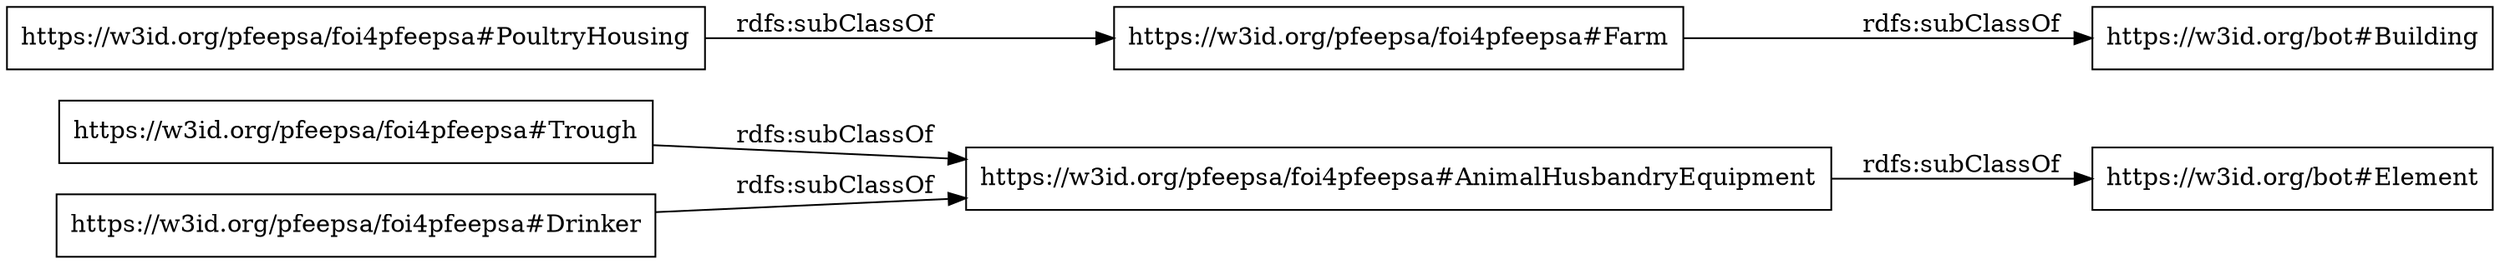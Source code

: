 digraph ar2dtool_diagram { 
rankdir=LR;
size="1000"
node [shape = rectangle, color="black"]; "https://w3id.org/pfeepsa/foi4pfeepsa#Trough" "https://w3id.org/pfeepsa/foi4pfeepsa#PoultryHousing" "https://w3id.org/pfeepsa/foi4pfeepsa#Farm" "https://w3id.org/pfeepsa/foi4pfeepsa#Drinker" "https://w3id.org/pfeepsa/foi4pfeepsa#AnimalHusbandryEquipment" "https://w3id.org/bot#Element" "https://w3id.org/bot#Building" ; /*classes style*/
	"https://w3id.org/pfeepsa/foi4pfeepsa#Drinker" -> "https://w3id.org/pfeepsa/foi4pfeepsa#AnimalHusbandryEquipment" [ label = "rdfs:subClassOf" ];
	"https://w3id.org/pfeepsa/foi4pfeepsa#PoultryHousing" -> "https://w3id.org/pfeepsa/foi4pfeepsa#Farm" [ label = "rdfs:subClassOf" ];
	"https://w3id.org/pfeepsa/foi4pfeepsa#AnimalHusbandryEquipment" -> "https://w3id.org/bot#Element" [ label = "rdfs:subClassOf" ];
	"https://w3id.org/pfeepsa/foi4pfeepsa#Farm" -> "https://w3id.org/bot#Building" [ label = "rdfs:subClassOf" ];
	"https://w3id.org/pfeepsa/foi4pfeepsa#Trough" -> "https://w3id.org/pfeepsa/foi4pfeepsa#AnimalHusbandryEquipment" [ label = "rdfs:subClassOf" ];

}
